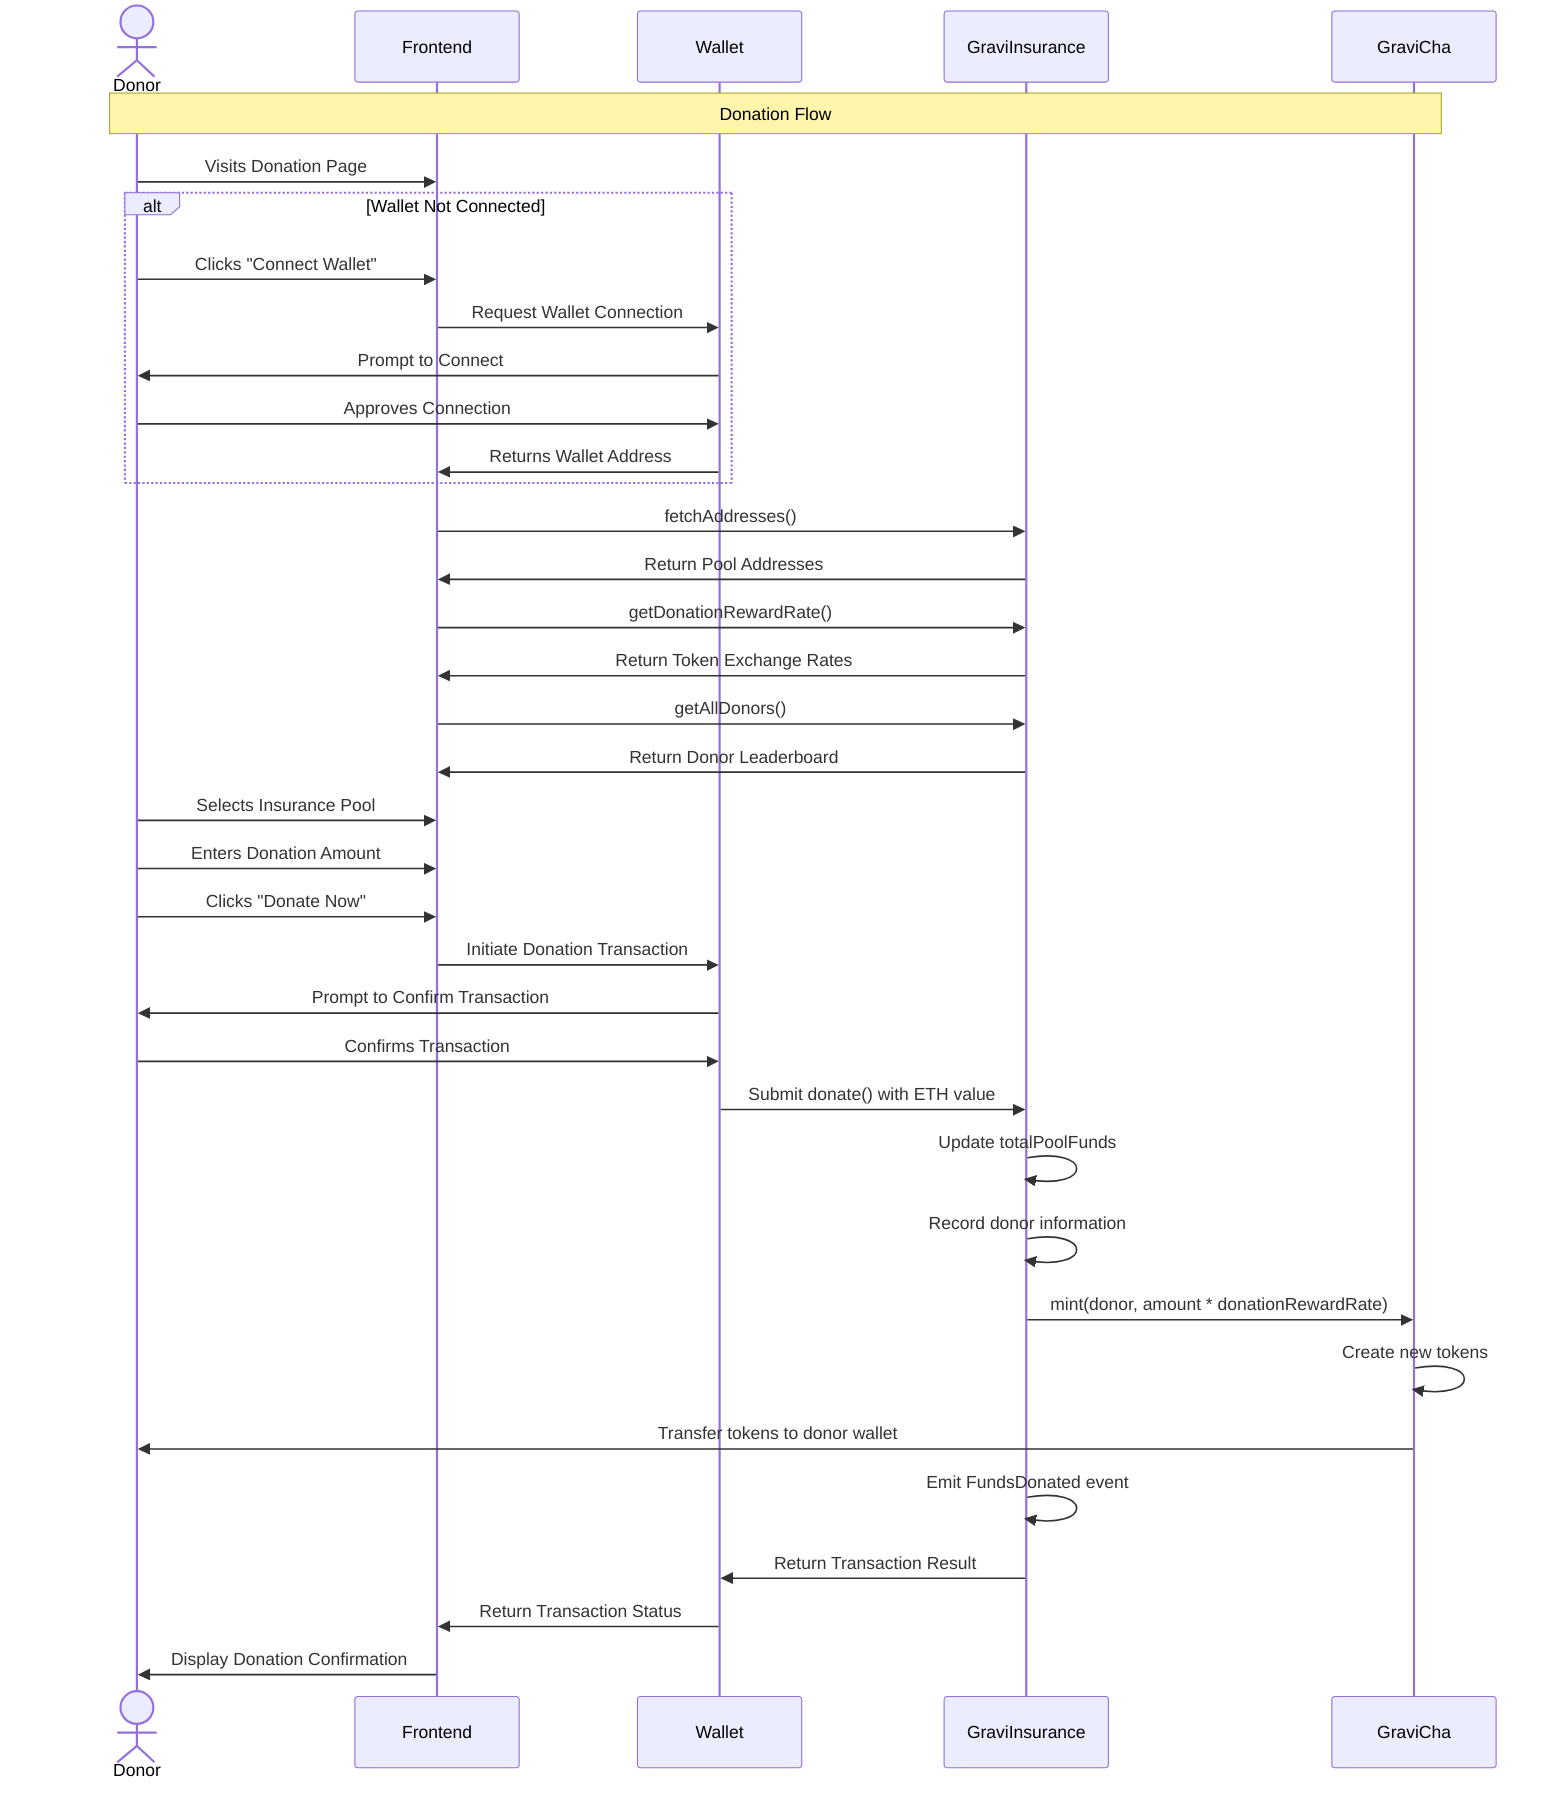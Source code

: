 sequenceDiagram
    actor User as Donor
    participant Frontend
    participant Wallet
    participant Contract as GraviInsurance
    participant TokenContract as GraviCha

    %% Donation Flow
    Note over User, TokenContract: Donation Flow

    User->>Frontend: Visits Donation Page
    alt Wallet Not Connected
        User->>Frontend: Clicks "Connect Wallet"
        Frontend->>Wallet: Request Wallet Connection
        Wallet->>User: Prompt to Connect
        User->>Wallet: Approves Connection
        Wallet->>Frontend: Returns Wallet Address
    end

    Frontend->>Contract: fetchAddresses()
    Contract->>Frontend: Return Pool Addresses

    Frontend->>Contract: getDonationRewardRate()
    Contract->>Frontend: Return Token Exchange Rates

    Frontend->>Contract: getAllDonors()
    Contract->>Frontend: Return Donor Leaderboard

    User->>Frontend: Selects Insurance Pool
    User->>Frontend: Enters Donation Amount
    User->>Frontend: Clicks "Donate Now"
    
    Frontend->>Wallet: Initiate Donation Transaction
    Wallet->>User: Prompt to Confirm Transaction
    User->>Wallet: Confirms Transaction
    Wallet->>Contract: Submit donate() with ETH value
    
    Contract->>Contract: Update totalPoolFunds
    Contract->>Contract: Record donor information
    
    %% Token minting process
    Contract->>TokenContract: mint(donor, amount * donationRewardRate)
    TokenContract->>TokenContract: Create new tokens
    TokenContract->>User: Transfer tokens to donor wallet
    
    Contract->>Contract: Emit FundsDonated event
    Contract->>Wallet: Return Transaction Result
    Wallet->>Frontend: Return Transaction Status
    Frontend->>User: Display Donation Confirmation
